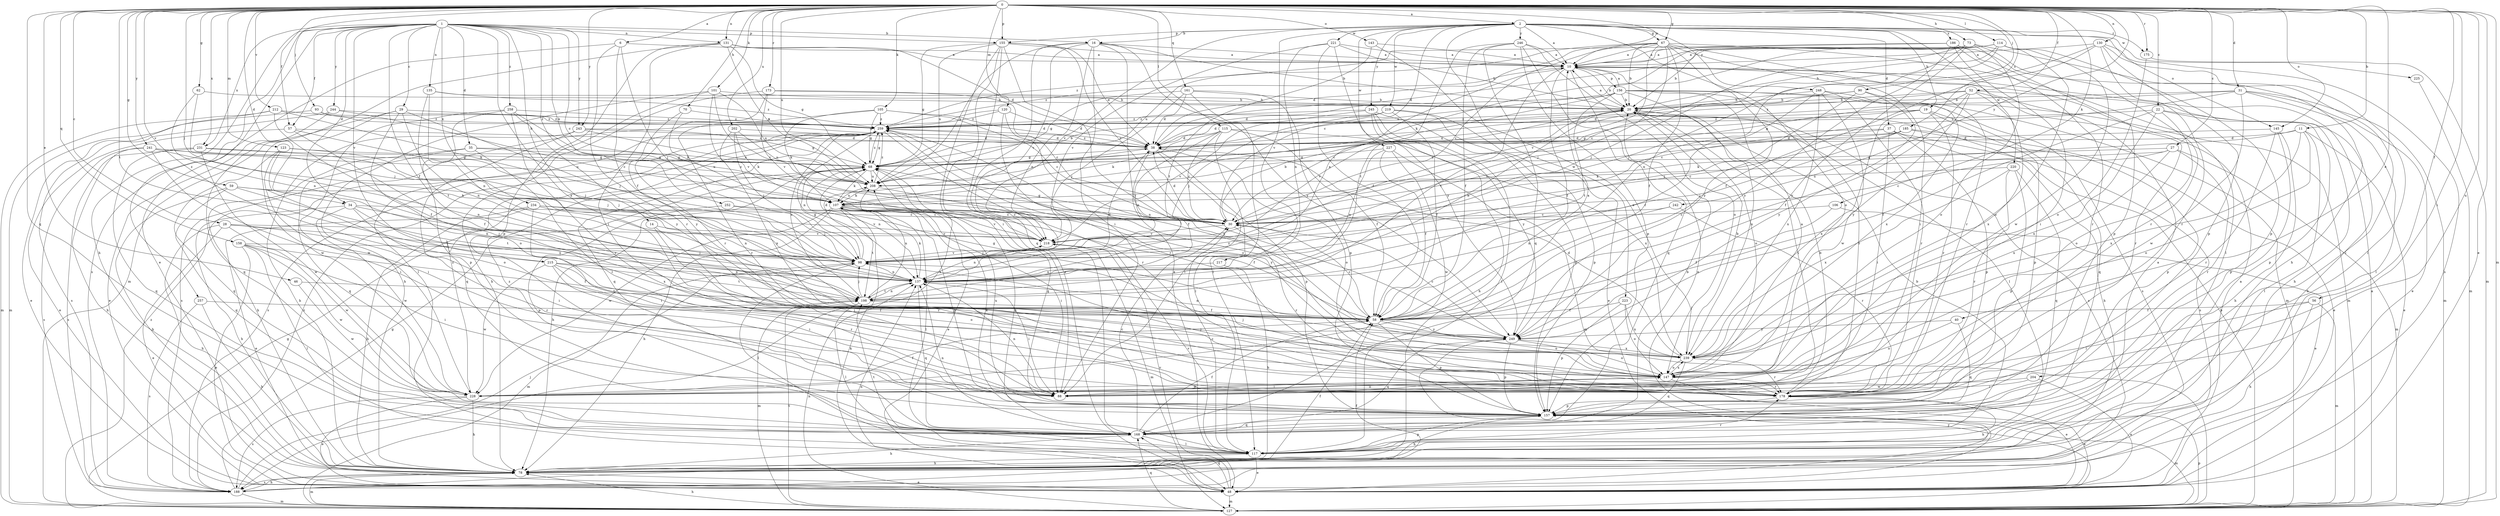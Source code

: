 strict digraph  {
0;
1;
2;
6;
10;
11;
14;
16;
19;
20;
22;
27;
28;
29;
30;
31;
34;
35;
37;
38;
40;
46;
48;
52;
56;
57;
58;
59;
62;
67;
68;
70;
73;
78;
88;
90;
93;
98;
101;
105;
106;
107;
114;
115;
117;
120;
123;
127;
130;
131;
135;
137;
143;
145;
147;
155;
156;
157;
158;
161;
168;
173;
175;
178;
185;
186;
188;
198;
202;
204;
208;
212;
215;
217;
218;
219;
220;
221;
223;
225;
227;
228;
231;
234;
239;
241;
242;
243;
244;
245;
246;
248;
249;
252;
257;
258;
259;
0 -> 2  [label=a];
0 -> 6  [label=a];
0 -> 10  [label=a];
0 -> 11  [label=b];
0 -> 22  [label=c];
0 -> 27  [label=c];
0 -> 28  [label=c];
0 -> 31  [label=d];
0 -> 34  [label=d];
0 -> 40  [label=e];
0 -> 46  [label=e];
0 -> 48  [label=e];
0 -> 52  [label=f];
0 -> 56  [label=f];
0 -> 57  [label=f];
0 -> 59  [label=g];
0 -> 62  [label=g];
0 -> 67  [label=g];
0 -> 70  [label=h];
0 -> 73  [label=h];
0 -> 88  [label=i];
0 -> 90  [label=j];
0 -> 93  [label=j];
0 -> 98  [label=j];
0 -> 101  [label=k];
0 -> 105  [label=k];
0 -> 106  [label=k];
0 -> 114  [label=l];
0 -> 115  [label=l];
0 -> 120  [label=m];
0 -> 123  [label=m];
0 -> 127  [label=m];
0 -> 130  [label=n];
0 -> 131  [label=n];
0 -> 143  [label=o];
0 -> 145  [label=o];
0 -> 155  [label=p];
0 -> 158  [label=q];
0 -> 161  [label=q];
0 -> 168  [label=q];
0 -> 173  [label=r];
0 -> 175  [label=r];
0 -> 185  [label=s];
0 -> 198  [label=t];
0 -> 202  [label=u];
0 -> 204  [label=u];
0 -> 208  [label=u];
0 -> 212  [label=v];
0 -> 215  [label=v];
0 -> 231  [label=x];
0 -> 241  [label=y];
0 -> 242  [label=y];
0 -> 243  [label=y];
1 -> 14  [label=b];
1 -> 16  [label=b];
1 -> 29  [label=c];
1 -> 30  [label=c];
1 -> 34  [label=d];
1 -> 35  [label=d];
1 -> 48  [label=e];
1 -> 57  [label=f];
1 -> 58  [label=f];
1 -> 78  [label=h];
1 -> 107  [label=k];
1 -> 131  [label=n];
1 -> 135  [label=n];
1 -> 155  [label=p];
1 -> 215  [label=v];
1 -> 231  [label=x];
1 -> 234  [label=x];
1 -> 239  [label=x];
1 -> 243  [label=y];
1 -> 244  [label=y];
1 -> 252  [label=z];
1 -> 257  [label=z];
1 -> 258  [label=z];
2 -> 10  [label=a];
2 -> 16  [label=b];
2 -> 19  [label=b];
2 -> 30  [label=c];
2 -> 37  [label=d];
2 -> 67  [label=g];
2 -> 145  [label=o];
2 -> 147  [label=o];
2 -> 155  [label=p];
2 -> 175  [label=r];
2 -> 186  [label=s];
2 -> 217  [label=v];
2 -> 218  [label=v];
2 -> 219  [label=w];
2 -> 220  [label=w];
2 -> 221  [label=w];
2 -> 223  [label=w];
2 -> 225  [label=w];
2 -> 227  [label=w];
2 -> 245  [label=y];
2 -> 246  [label=y];
2 -> 248  [label=y];
6 -> 10  [label=a];
6 -> 58  [label=f];
6 -> 98  [label=j];
6 -> 178  [label=r];
6 -> 188  [label=s];
10 -> 20  [label=b];
10 -> 58  [label=f];
10 -> 156  [label=p];
10 -> 168  [label=q];
10 -> 198  [label=t];
10 -> 259  [label=z];
11 -> 38  [label=d];
11 -> 48  [label=e];
11 -> 107  [label=k];
11 -> 117  [label=l];
11 -> 147  [label=o];
11 -> 239  [label=x];
14 -> 88  [label=i];
14 -> 178  [label=r];
14 -> 218  [label=v];
16 -> 10  [label=a];
16 -> 20  [label=b];
16 -> 48  [label=e];
16 -> 88  [label=i];
16 -> 137  [label=n];
16 -> 168  [label=q];
16 -> 208  [label=u];
16 -> 218  [label=v];
16 -> 249  [label=y];
19 -> 68  [label=g];
19 -> 157  [label=p];
19 -> 168  [label=q];
19 -> 178  [label=r];
19 -> 239  [label=x];
19 -> 259  [label=z];
20 -> 10  [label=a];
20 -> 88  [label=i];
20 -> 117  [label=l];
20 -> 147  [label=o];
20 -> 188  [label=s];
20 -> 218  [label=v];
20 -> 259  [label=z];
22 -> 58  [label=f];
22 -> 78  [label=h];
22 -> 147  [label=o];
22 -> 157  [label=p];
22 -> 239  [label=x];
22 -> 259  [label=z];
27 -> 30  [label=c];
27 -> 68  [label=g];
27 -> 107  [label=k];
27 -> 127  [label=m];
27 -> 178  [label=r];
27 -> 239  [label=x];
28 -> 48  [label=e];
28 -> 78  [label=h];
28 -> 137  [label=n];
28 -> 178  [label=r];
28 -> 218  [label=v];
28 -> 228  [label=w];
29 -> 48  [label=e];
29 -> 98  [label=j];
29 -> 137  [label=n];
29 -> 147  [label=o];
29 -> 228  [label=w];
29 -> 259  [label=z];
30 -> 20  [label=b];
30 -> 38  [label=d];
30 -> 68  [label=g];
30 -> 178  [label=r];
30 -> 218  [label=v];
31 -> 20  [label=b];
31 -> 30  [label=c];
31 -> 48  [label=e];
31 -> 68  [label=g];
31 -> 117  [label=l];
31 -> 127  [label=m];
31 -> 228  [label=w];
34 -> 30  [label=c];
34 -> 78  [label=h];
34 -> 88  [label=i];
34 -> 98  [label=j];
34 -> 228  [label=w];
34 -> 239  [label=x];
35 -> 68  [label=g];
35 -> 78  [label=h];
35 -> 168  [label=q];
35 -> 178  [label=r];
35 -> 208  [label=u];
37 -> 30  [label=c];
37 -> 38  [label=d];
37 -> 78  [label=h];
37 -> 88  [label=i];
37 -> 157  [label=p];
37 -> 188  [label=s];
38 -> 68  [label=g];
38 -> 88  [label=i];
38 -> 137  [label=n];
38 -> 147  [label=o];
38 -> 157  [label=p];
38 -> 259  [label=z];
40 -> 147  [label=o];
40 -> 168  [label=q];
40 -> 249  [label=y];
46 -> 198  [label=t];
46 -> 228  [label=w];
48 -> 10  [label=a];
48 -> 107  [label=k];
48 -> 127  [label=m];
48 -> 137  [label=n];
48 -> 168  [label=q];
48 -> 218  [label=v];
52 -> 20  [label=b];
52 -> 38  [label=d];
52 -> 58  [label=f];
52 -> 78  [label=h];
52 -> 178  [label=r];
52 -> 239  [label=x];
52 -> 249  [label=y];
52 -> 259  [label=z];
56 -> 58  [label=f];
56 -> 78  [label=h];
56 -> 88  [label=i];
56 -> 127  [label=m];
57 -> 38  [label=d];
57 -> 48  [label=e];
57 -> 58  [label=f];
57 -> 98  [label=j];
58 -> 10  [label=a];
58 -> 30  [label=c];
58 -> 68  [label=g];
58 -> 137  [label=n];
58 -> 147  [label=o];
58 -> 157  [label=p];
58 -> 249  [label=y];
59 -> 78  [label=h];
59 -> 107  [label=k];
59 -> 137  [label=n];
59 -> 168  [label=q];
59 -> 198  [label=t];
62 -> 20  [label=b];
62 -> 98  [label=j];
62 -> 137  [label=n];
67 -> 10  [label=a];
67 -> 20  [label=b];
67 -> 30  [label=c];
67 -> 38  [label=d];
67 -> 58  [label=f];
67 -> 88  [label=i];
67 -> 98  [label=j];
67 -> 117  [label=l];
67 -> 178  [label=r];
67 -> 208  [label=u];
67 -> 218  [label=v];
67 -> 249  [label=y];
68 -> 20  [label=b];
68 -> 48  [label=e];
68 -> 78  [label=h];
68 -> 107  [label=k];
68 -> 137  [label=n];
68 -> 208  [label=u];
68 -> 259  [label=z];
70 -> 107  [label=k];
70 -> 249  [label=y];
70 -> 259  [label=z];
73 -> 10  [label=a];
73 -> 20  [label=b];
73 -> 30  [label=c];
73 -> 98  [label=j];
73 -> 107  [label=k];
73 -> 117  [label=l];
73 -> 147  [label=o];
73 -> 178  [label=r];
73 -> 249  [label=y];
78 -> 48  [label=e];
78 -> 58  [label=f];
78 -> 127  [label=m];
78 -> 188  [label=s];
88 -> 137  [label=n];
88 -> 147  [label=o];
90 -> 20  [label=b];
90 -> 98  [label=j];
90 -> 208  [label=u];
90 -> 239  [label=x];
90 -> 249  [label=y];
93 -> 38  [label=d];
93 -> 127  [label=m];
93 -> 259  [label=z];
98 -> 10  [label=a];
98 -> 38  [label=d];
98 -> 68  [label=g];
98 -> 117  [label=l];
98 -> 127  [label=m];
98 -> 137  [label=n];
98 -> 218  [label=v];
101 -> 20  [label=b];
101 -> 30  [label=c];
101 -> 78  [label=h];
101 -> 117  [label=l];
101 -> 208  [label=u];
101 -> 218  [label=v];
105 -> 30  [label=c];
105 -> 38  [label=d];
105 -> 68  [label=g];
105 -> 107  [label=k];
105 -> 178  [label=r];
105 -> 259  [label=z];
106 -> 30  [label=c];
106 -> 48  [label=e];
106 -> 58  [label=f];
107 -> 30  [label=c];
107 -> 58  [label=f];
107 -> 78  [label=h];
107 -> 88  [label=i];
107 -> 117  [label=l];
107 -> 157  [label=p];
107 -> 198  [label=t];
107 -> 208  [label=u];
107 -> 218  [label=v];
107 -> 228  [label=w];
114 -> 10  [label=a];
114 -> 20  [label=b];
114 -> 38  [label=d];
114 -> 137  [label=n];
114 -> 147  [label=o];
114 -> 157  [label=p];
114 -> 208  [label=u];
114 -> 228  [label=w];
115 -> 30  [label=c];
115 -> 38  [label=d];
115 -> 58  [label=f];
115 -> 107  [label=k];
115 -> 117  [label=l];
115 -> 137  [label=n];
115 -> 239  [label=x];
117 -> 10  [label=a];
117 -> 20  [label=b];
117 -> 30  [label=c];
117 -> 48  [label=e];
117 -> 68  [label=g];
117 -> 78  [label=h];
117 -> 157  [label=p];
117 -> 178  [label=r];
117 -> 198  [label=t];
117 -> 218  [label=v];
120 -> 38  [label=d];
120 -> 178  [label=r];
120 -> 188  [label=s];
120 -> 239  [label=x];
120 -> 259  [label=z];
123 -> 68  [label=g];
123 -> 88  [label=i];
123 -> 98  [label=j];
123 -> 147  [label=o];
123 -> 168  [label=q];
127 -> 10  [label=a];
127 -> 20  [label=b];
127 -> 68  [label=g];
127 -> 78  [label=h];
127 -> 137  [label=n];
127 -> 157  [label=p];
127 -> 168  [label=q];
127 -> 198  [label=t];
127 -> 249  [label=y];
127 -> 259  [label=z];
130 -> 10  [label=a];
130 -> 58  [label=f];
130 -> 98  [label=j];
130 -> 117  [label=l];
130 -> 157  [label=p];
130 -> 178  [label=r];
130 -> 188  [label=s];
131 -> 10  [label=a];
131 -> 38  [label=d];
131 -> 68  [label=g];
131 -> 88  [label=i];
131 -> 127  [label=m];
131 -> 157  [label=p];
131 -> 208  [label=u];
135 -> 20  [label=b];
135 -> 137  [label=n];
135 -> 198  [label=t];
135 -> 259  [label=z];
137 -> 20  [label=b];
137 -> 38  [label=d];
137 -> 88  [label=i];
137 -> 107  [label=k];
137 -> 168  [label=q];
137 -> 198  [label=t];
143 -> 10  [label=a];
143 -> 198  [label=t];
143 -> 239  [label=x];
145 -> 38  [label=d];
145 -> 78  [label=h];
145 -> 157  [label=p];
145 -> 178  [label=r];
147 -> 10  [label=a];
147 -> 48  [label=e];
147 -> 88  [label=i];
147 -> 98  [label=j];
147 -> 178  [label=r];
147 -> 228  [label=w];
147 -> 239  [label=x];
147 -> 259  [label=z];
155 -> 10  [label=a];
155 -> 30  [label=c];
155 -> 38  [label=d];
155 -> 48  [label=e];
155 -> 68  [label=g];
155 -> 88  [label=i];
155 -> 188  [label=s];
155 -> 208  [label=u];
155 -> 249  [label=y];
156 -> 10  [label=a];
156 -> 20  [label=b];
156 -> 30  [label=c];
156 -> 38  [label=d];
156 -> 127  [label=m];
156 -> 178  [label=r];
156 -> 188  [label=s];
156 -> 198  [label=t];
156 -> 239  [label=x];
157 -> 68  [label=g];
157 -> 78  [label=h];
157 -> 107  [label=k];
157 -> 127  [label=m];
157 -> 168  [label=q];
157 -> 208  [label=u];
158 -> 48  [label=e];
158 -> 58  [label=f];
158 -> 88  [label=i];
158 -> 98  [label=j];
158 -> 117  [label=l];
158 -> 228  [label=w];
161 -> 20  [label=b];
161 -> 38  [label=d];
161 -> 68  [label=g];
161 -> 98  [label=j];
161 -> 117  [label=l];
161 -> 157  [label=p];
168 -> 20  [label=b];
168 -> 30  [label=c];
168 -> 58  [label=f];
168 -> 78  [label=h];
168 -> 117  [label=l];
168 -> 137  [label=n];
168 -> 259  [label=z];
173 -> 20  [label=b];
173 -> 30  [label=c];
173 -> 78  [label=h];
173 -> 178  [label=r];
173 -> 218  [label=v];
175 -> 127  [label=m];
175 -> 147  [label=o];
178 -> 20  [label=b];
178 -> 48  [label=e];
178 -> 78  [label=h];
178 -> 98  [label=j];
178 -> 157  [label=p];
185 -> 30  [label=c];
185 -> 38  [label=d];
185 -> 48  [label=e];
185 -> 98  [label=j];
185 -> 157  [label=p];
185 -> 208  [label=u];
186 -> 10  [label=a];
186 -> 78  [label=h];
186 -> 88  [label=i];
186 -> 157  [label=p];
186 -> 178  [label=r];
186 -> 249  [label=y];
186 -> 259  [label=z];
188 -> 58  [label=f];
188 -> 68  [label=g];
188 -> 78  [label=h];
188 -> 98  [label=j];
188 -> 127  [label=m];
188 -> 259  [label=z];
198 -> 58  [label=f];
198 -> 98  [label=j];
198 -> 117  [label=l];
198 -> 127  [label=m];
198 -> 137  [label=n];
198 -> 208  [label=u];
198 -> 259  [label=z];
202 -> 38  [label=d];
202 -> 98  [label=j];
202 -> 107  [label=k];
202 -> 208  [label=u];
202 -> 239  [label=x];
204 -> 48  [label=e];
204 -> 88  [label=i];
204 -> 228  [label=w];
208 -> 107  [label=k];
208 -> 249  [label=y];
208 -> 259  [label=z];
212 -> 48  [label=e];
212 -> 58  [label=f];
212 -> 107  [label=k];
212 -> 127  [label=m];
212 -> 259  [label=z];
215 -> 88  [label=i];
215 -> 137  [label=n];
215 -> 147  [label=o];
215 -> 178  [label=r];
215 -> 198  [label=t];
215 -> 228  [label=w];
217 -> 78  [label=h];
217 -> 137  [label=n];
218 -> 98  [label=j];
218 -> 127  [label=m];
218 -> 137  [label=n];
219 -> 38  [label=d];
219 -> 48  [label=e];
219 -> 58  [label=f];
219 -> 98  [label=j];
219 -> 157  [label=p];
219 -> 259  [label=z];
220 -> 157  [label=p];
220 -> 168  [label=q];
220 -> 178  [label=r];
220 -> 208  [label=u];
220 -> 239  [label=x];
221 -> 10  [label=a];
221 -> 20  [label=b];
221 -> 58  [label=f];
221 -> 137  [label=n];
221 -> 218  [label=v];
221 -> 249  [label=y];
223 -> 58  [label=f];
223 -> 147  [label=o];
223 -> 157  [label=p];
223 -> 239  [label=x];
225 -> 127  [label=m];
227 -> 58  [label=f];
227 -> 68  [label=g];
227 -> 127  [label=m];
227 -> 137  [label=n];
227 -> 228  [label=w];
228 -> 48  [label=e];
228 -> 58  [label=f];
228 -> 78  [label=h];
228 -> 188  [label=s];
228 -> 259  [label=z];
231 -> 68  [label=g];
231 -> 98  [label=j];
231 -> 168  [label=q];
231 -> 188  [label=s];
231 -> 228  [label=w];
234 -> 30  [label=c];
234 -> 48  [label=e];
234 -> 78  [label=h];
234 -> 88  [label=i];
234 -> 137  [label=n];
234 -> 218  [label=v];
239 -> 20  [label=b];
239 -> 38  [label=d];
239 -> 147  [label=o];
239 -> 168  [label=q];
239 -> 178  [label=r];
239 -> 259  [label=z];
241 -> 68  [label=g];
241 -> 78  [label=h];
241 -> 88  [label=i];
241 -> 137  [label=n];
241 -> 188  [label=s];
241 -> 208  [label=u];
242 -> 30  [label=c];
242 -> 137  [label=n];
242 -> 178  [label=r];
243 -> 38  [label=d];
243 -> 68  [label=g];
243 -> 78  [label=h];
243 -> 168  [label=q];
243 -> 208  [label=u];
244 -> 30  [label=c];
244 -> 168  [label=q];
244 -> 188  [label=s];
244 -> 259  [label=z];
245 -> 78  [label=h];
245 -> 117  [label=l];
245 -> 157  [label=p];
245 -> 218  [label=v];
245 -> 249  [label=y];
245 -> 259  [label=z];
246 -> 10  [label=a];
246 -> 48  [label=e];
246 -> 58  [label=f];
246 -> 147  [label=o];
246 -> 157  [label=p];
246 -> 168  [label=q];
246 -> 198  [label=t];
248 -> 20  [label=b];
248 -> 58  [label=f];
248 -> 127  [label=m];
248 -> 178  [label=r];
248 -> 228  [label=w];
248 -> 239  [label=x];
249 -> 30  [label=c];
249 -> 147  [label=o];
249 -> 157  [label=p];
249 -> 168  [label=q];
249 -> 239  [label=x];
252 -> 30  [label=c];
252 -> 98  [label=j];
252 -> 157  [label=p];
257 -> 58  [label=f];
257 -> 78  [label=h];
257 -> 188  [label=s];
258 -> 30  [label=c];
258 -> 157  [label=p];
258 -> 178  [label=r];
258 -> 228  [label=w];
258 -> 249  [label=y];
258 -> 259  [label=z];
259 -> 38  [label=d];
259 -> 58  [label=f];
259 -> 68  [label=g];
259 -> 137  [label=n];
259 -> 168  [label=q];
259 -> 178  [label=r];
259 -> 188  [label=s];
}
